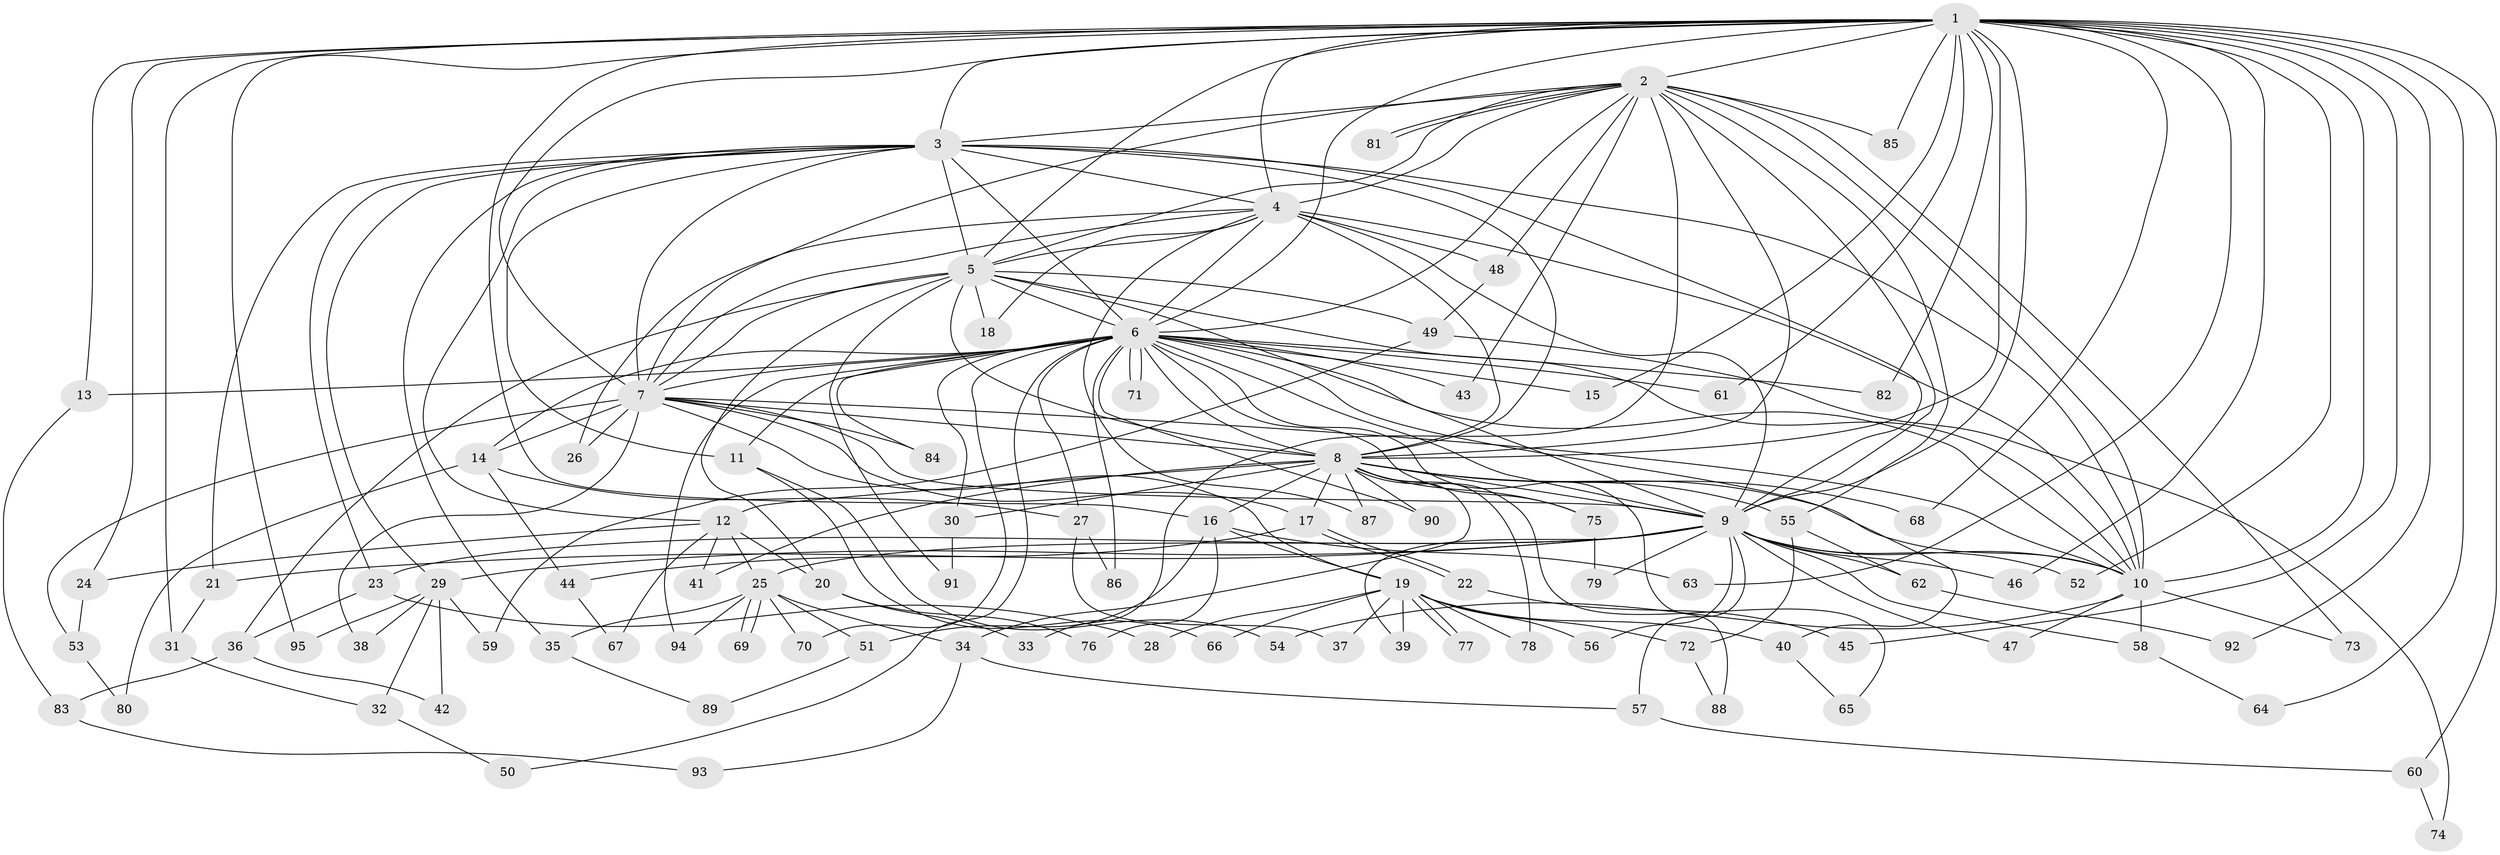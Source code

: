 // coarse degree distribution, {28: 0.013513513513513514, 13: 0.013513513513513514, 16: 0.013513513513513514, 23: 0.013513513513513514, 26: 0.013513513513513514, 18: 0.013513513513513514, 9: 0.02702702702702703, 4: 0.0945945945945946, 6: 0.04054054054054054, 3: 0.21621621621621623, 2: 0.47297297297297297, 5: 0.02702702702702703, 10: 0.013513513513513514, 1: 0.013513513513513514, 7: 0.013513513513513514}
// Generated by graph-tools (version 1.1) at 2025/23/03/03/25 07:23:46]
// undirected, 95 vertices, 215 edges
graph export_dot {
graph [start="1"]
  node [color=gray90,style=filled];
  1;
  2;
  3;
  4;
  5;
  6;
  7;
  8;
  9;
  10;
  11;
  12;
  13;
  14;
  15;
  16;
  17;
  18;
  19;
  20;
  21;
  22;
  23;
  24;
  25;
  26;
  27;
  28;
  29;
  30;
  31;
  32;
  33;
  34;
  35;
  36;
  37;
  38;
  39;
  40;
  41;
  42;
  43;
  44;
  45;
  46;
  47;
  48;
  49;
  50;
  51;
  52;
  53;
  54;
  55;
  56;
  57;
  58;
  59;
  60;
  61;
  62;
  63;
  64;
  65;
  66;
  67;
  68;
  69;
  70;
  71;
  72;
  73;
  74;
  75;
  76;
  77;
  78;
  79;
  80;
  81;
  82;
  83;
  84;
  85;
  86;
  87;
  88;
  89;
  90;
  91;
  92;
  93;
  94;
  95;
  1 -- 2;
  1 -- 3;
  1 -- 4;
  1 -- 5;
  1 -- 6;
  1 -- 7;
  1 -- 8;
  1 -- 9;
  1 -- 10;
  1 -- 13;
  1 -- 15;
  1 -- 16;
  1 -- 24;
  1 -- 31;
  1 -- 45;
  1 -- 46;
  1 -- 52;
  1 -- 60;
  1 -- 61;
  1 -- 63;
  1 -- 64;
  1 -- 68;
  1 -- 82;
  1 -- 85;
  1 -- 92;
  1 -- 95;
  2 -- 3;
  2 -- 4;
  2 -- 5;
  2 -- 6;
  2 -- 7;
  2 -- 8;
  2 -- 9;
  2 -- 10;
  2 -- 33;
  2 -- 43;
  2 -- 48;
  2 -- 55;
  2 -- 73;
  2 -- 81;
  2 -- 81;
  2 -- 85;
  3 -- 4;
  3 -- 5;
  3 -- 6;
  3 -- 7;
  3 -- 8;
  3 -- 9;
  3 -- 10;
  3 -- 11;
  3 -- 12;
  3 -- 21;
  3 -- 23;
  3 -- 29;
  3 -- 35;
  4 -- 5;
  4 -- 6;
  4 -- 7;
  4 -- 8;
  4 -- 9;
  4 -- 10;
  4 -- 18;
  4 -- 26;
  4 -- 48;
  4 -- 87;
  5 -- 6;
  5 -- 7;
  5 -- 8;
  5 -- 9;
  5 -- 10;
  5 -- 18;
  5 -- 20;
  5 -- 36;
  5 -- 49;
  5 -- 91;
  6 -- 7;
  6 -- 8;
  6 -- 9;
  6 -- 10;
  6 -- 11;
  6 -- 13;
  6 -- 14;
  6 -- 15;
  6 -- 27;
  6 -- 30;
  6 -- 40;
  6 -- 43;
  6 -- 50;
  6 -- 61;
  6 -- 70;
  6 -- 71;
  6 -- 71;
  6 -- 75;
  6 -- 82;
  6 -- 84;
  6 -- 86;
  6 -- 88;
  6 -- 90;
  6 -- 94;
  7 -- 8;
  7 -- 9;
  7 -- 10;
  7 -- 14;
  7 -- 17;
  7 -- 19;
  7 -- 26;
  7 -- 38;
  7 -- 53;
  7 -- 84;
  8 -- 9;
  8 -- 10;
  8 -- 12;
  8 -- 16;
  8 -- 17;
  8 -- 30;
  8 -- 34;
  8 -- 41;
  8 -- 55;
  8 -- 65;
  8 -- 68;
  8 -- 75;
  8 -- 78;
  8 -- 87;
  8 -- 90;
  9 -- 10;
  9 -- 21;
  9 -- 23;
  9 -- 25;
  9 -- 29;
  9 -- 39;
  9 -- 46;
  9 -- 47;
  9 -- 52;
  9 -- 56;
  9 -- 57;
  9 -- 58;
  9 -- 62;
  9 -- 79;
  10 -- 47;
  10 -- 54;
  10 -- 58;
  10 -- 73;
  11 -- 54;
  11 -- 66;
  12 -- 20;
  12 -- 24;
  12 -- 25;
  12 -- 41;
  12 -- 67;
  13 -- 83;
  14 -- 27;
  14 -- 44;
  14 -- 80;
  16 -- 19;
  16 -- 51;
  16 -- 63;
  16 -- 76;
  17 -- 22;
  17 -- 22;
  17 -- 44;
  19 -- 28;
  19 -- 37;
  19 -- 39;
  19 -- 40;
  19 -- 56;
  19 -- 66;
  19 -- 72;
  19 -- 77;
  19 -- 77;
  19 -- 78;
  20 -- 33;
  20 -- 76;
  21 -- 31;
  22 -- 45;
  23 -- 28;
  23 -- 36;
  24 -- 53;
  25 -- 34;
  25 -- 35;
  25 -- 51;
  25 -- 69;
  25 -- 69;
  25 -- 70;
  25 -- 94;
  27 -- 37;
  27 -- 86;
  29 -- 32;
  29 -- 38;
  29 -- 42;
  29 -- 59;
  29 -- 95;
  30 -- 91;
  31 -- 32;
  32 -- 50;
  34 -- 57;
  34 -- 93;
  35 -- 89;
  36 -- 42;
  36 -- 83;
  40 -- 65;
  44 -- 67;
  48 -- 49;
  49 -- 59;
  49 -- 74;
  51 -- 89;
  53 -- 80;
  55 -- 62;
  55 -- 72;
  57 -- 60;
  58 -- 64;
  60 -- 74;
  62 -- 92;
  72 -- 88;
  75 -- 79;
  83 -- 93;
}
